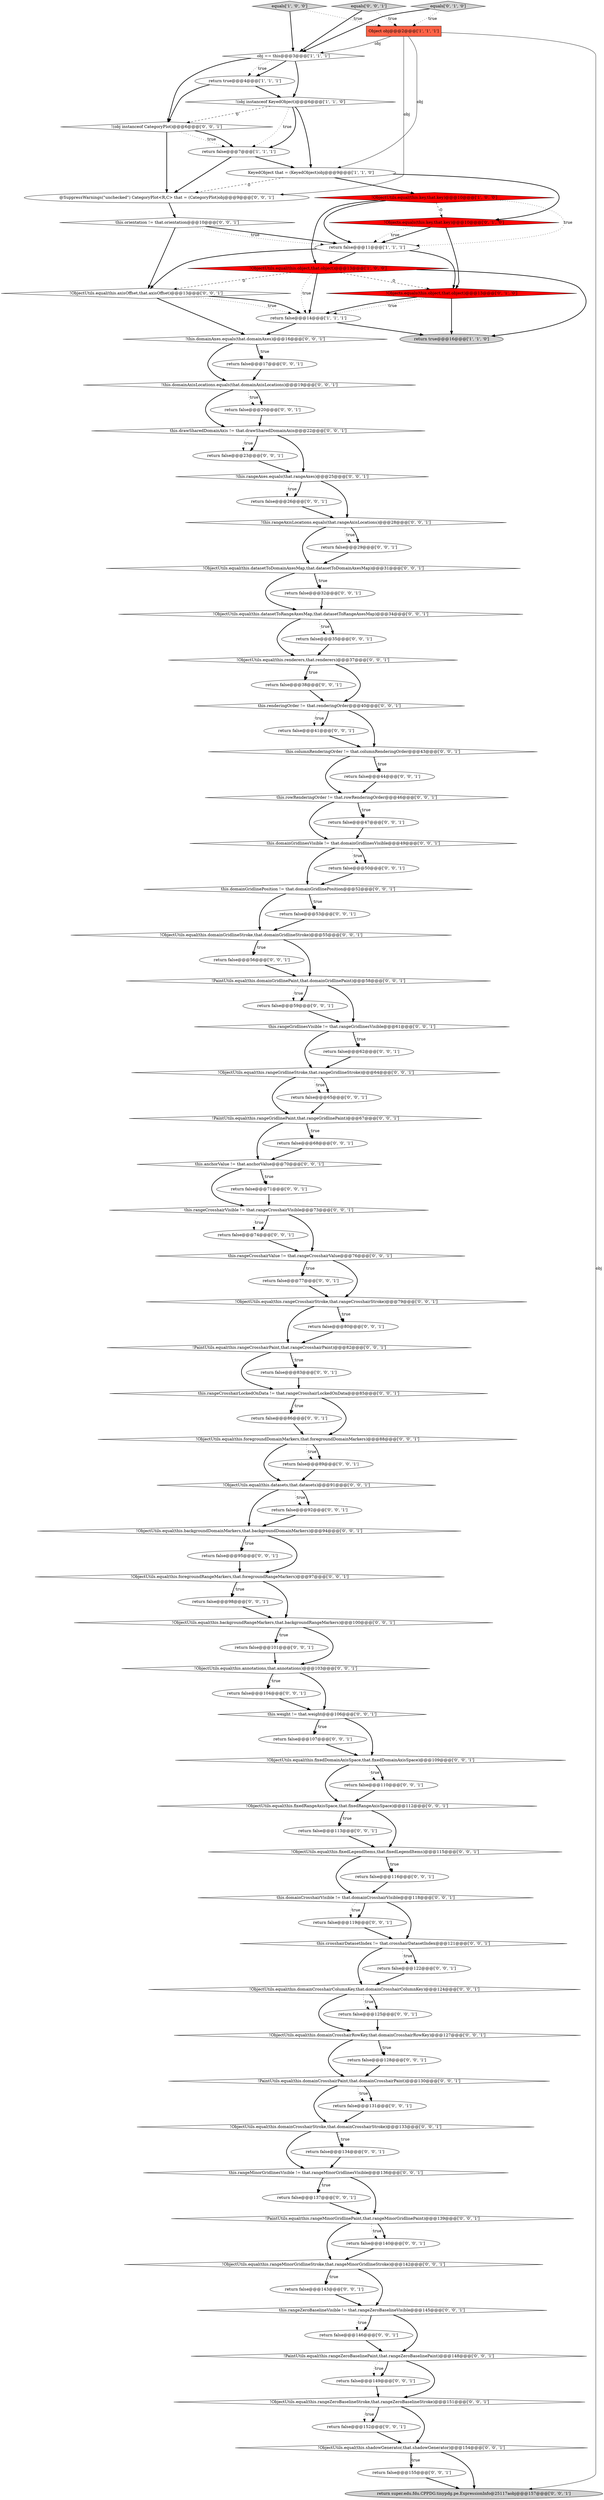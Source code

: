 digraph {
48 [style = filled, label = "return false@@@122@@@['0', '0', '1']", fillcolor = white, shape = ellipse image = "AAA0AAABBB3BBB"];
105 [style = filled, label = "return false@@@92@@@['0', '0', '1']", fillcolor = white, shape = ellipse image = "AAA0AAABBB3BBB"];
32 [style = filled, label = "return false@@@131@@@['0', '0', '1']", fillcolor = white, shape = ellipse image = "AAA0AAABBB3BBB"];
36 [style = filled, label = "this.weight != that.weight@@@106@@@['0', '0', '1']", fillcolor = white, shape = diamond image = "AAA0AAABBB3BBB"];
98 [style = filled, label = "this.rangeZeroBaselineVisible != that.rangeZeroBaselineVisible@@@145@@@['0', '0', '1']", fillcolor = white, shape = diamond image = "AAA0AAABBB3BBB"];
34 [style = filled, label = "return false@@@155@@@['0', '0', '1']", fillcolor = white, shape = ellipse image = "AAA0AAABBB3BBB"];
42 [style = filled, label = "return false@@@125@@@['0', '0', '1']", fillcolor = white, shape = ellipse image = "AAA0AAABBB3BBB"];
74 [style = filled, label = "return false@@@71@@@['0', '0', '1']", fillcolor = white, shape = ellipse image = "AAA0AAABBB3BBB"];
2 [style = filled, label = "!ObjectUtils.equal(this.key,that.key)@@@10@@@['1', '0', '0']", fillcolor = red, shape = diamond image = "AAA1AAABBB1BBB"];
104 [style = filled, label = "!ObjectUtils.equal(this.rangeZeroBaselineStroke,that.rangeZeroBaselineStroke)@@@151@@@['0', '0', '1']", fillcolor = white, shape = diamond image = "AAA0AAABBB3BBB"];
20 [style = filled, label = "!PaintUtils.equal(this.domainGridlinePaint,that.domainGridlinePaint)@@@58@@@['0', '0', '1']", fillcolor = white, shape = diamond image = "AAA0AAABBB3BBB"];
37 [style = filled, label = "!ObjectUtils.equal(this.shadowGenerator,that.shadowGenerator)@@@154@@@['0', '0', '1']", fillcolor = white, shape = diamond image = "AAA0AAABBB3BBB"];
50 [style = filled, label = "!ObjectUtils.equal(this.backgroundDomainMarkers,that.backgroundDomainMarkers)@@@94@@@['0', '0', '1']", fillcolor = white, shape = diamond image = "AAA0AAABBB3BBB"];
79 [style = filled, label = "!ObjectUtils.equal(this.fixedDomainAxisSpace,that.fixedDomainAxisSpace)@@@109@@@['0', '0', '1']", fillcolor = white, shape = diamond image = "AAA0AAABBB3BBB"];
7 [style = filled, label = "Object obj@@@2@@@['1', '1', '1']", fillcolor = tomato, shape = box image = "AAA0AAABBB1BBB"];
46 [style = filled, label = "return false@@@35@@@['0', '0', '1']", fillcolor = white, shape = ellipse image = "AAA0AAABBB3BBB"];
52 [style = filled, label = "return false@@@128@@@['0', '0', '1']", fillcolor = white, shape = ellipse image = "AAA0AAABBB3BBB"];
55 [style = filled, label = "!ObjectUtils.equal(this.domainCrosshairRowKey,that.domainCrosshairRowKey)@@@127@@@['0', '0', '1']", fillcolor = white, shape = diamond image = "AAA0AAABBB3BBB"];
88 [style = filled, label = "return false@@@56@@@['0', '0', '1']", fillcolor = white, shape = ellipse image = "AAA0AAABBB3BBB"];
112 [style = filled, label = "return false@@@20@@@['0', '0', '1']", fillcolor = white, shape = ellipse image = "AAA0AAABBB3BBB"];
1 [style = filled, label = "!ObjectUtils.equal(this.object,that.object)@@@13@@@['1', '0', '0']", fillcolor = red, shape = diamond image = "AAA1AAABBB1BBB"];
23 [style = filled, label = "!ObjectUtils.equal(this.domainCrosshairColumnKey,that.domainCrosshairColumnKey)@@@124@@@['0', '0', '1']", fillcolor = white, shape = diamond image = "AAA0AAABBB3BBB"];
56 [style = filled, label = "this.rangeCrosshairValue != that.rangeCrosshairValue@@@76@@@['0', '0', '1']", fillcolor = white, shape = diamond image = "AAA0AAABBB3BBB"];
12 [style = filled, label = "equals['0', '1', '0']", fillcolor = lightgray, shape = diamond image = "AAA0AAABBB2BBB"];
25 [style = filled, label = "!ObjectUtils.equal(this.rangeCrosshairStroke,that.rangeCrosshairStroke)@@@79@@@['0', '0', '1']", fillcolor = white, shape = diamond image = "AAA0AAABBB3BBB"];
22 [style = filled, label = "this.orientation != that.orientation@@@10@@@['0', '0', '1']", fillcolor = white, shape = diamond image = "AAA0AAABBB3BBB"];
102 [style = filled, label = "return false@@@140@@@['0', '0', '1']", fillcolor = white, shape = ellipse image = "AAA0AAABBB3BBB"];
113 [style = filled, label = "return false@@@110@@@['0', '0', '1']", fillcolor = white, shape = ellipse image = "AAA0AAABBB3BBB"];
4 [style = filled, label = "return false@@@14@@@['1', '1', '1']", fillcolor = white, shape = ellipse image = "AAA0AAABBB1BBB"];
15 [style = filled, label = "!this.domainAxes.equals(that.domainAxes)@@@16@@@['0', '0', '1']", fillcolor = white, shape = diamond image = "AAA0AAABBB3BBB"];
84 [style = filled, label = "return false@@@80@@@['0', '0', '1']", fillcolor = white, shape = ellipse image = "AAA0AAABBB3BBB"];
6 [style = filled, label = "return false@@@7@@@['1', '1', '1']", fillcolor = white, shape = ellipse image = "AAA0AAABBB1BBB"];
57 [style = filled, label = "@SuppressWarnings(\"unchecked\") CategoryPlot<R,C> that = (CategoryPlot)obj@@@9@@@['0', '0', '1']", fillcolor = white, shape = ellipse image = "AAA0AAABBB3BBB"];
72 [style = filled, label = "this.renderingOrder != that.renderingOrder@@@40@@@['0', '0', '1']", fillcolor = white, shape = diamond image = "AAA0AAABBB3BBB"];
96 [style = filled, label = "this.columnRenderingOrder != that.columnRenderingOrder@@@43@@@['0', '0', '1']", fillcolor = white, shape = diamond image = "AAA0AAABBB3BBB"];
18 [style = filled, label = "!PaintUtils.equal(this.rangeZeroBaselinePaint,that.rangeZeroBaselinePaint)@@@148@@@['0', '0', '1']", fillcolor = white, shape = diamond image = "AAA0AAABBB3BBB"];
65 [style = filled, label = "!ObjectUtils.equal(this.fixedLegendItems,that.fixedLegendItems)@@@115@@@['0', '0', '1']", fillcolor = white, shape = diamond image = "AAA0AAABBB3BBB"];
87 [style = filled, label = "return false@@@41@@@['0', '0', '1']", fillcolor = white, shape = ellipse image = "AAA0AAABBB3BBB"];
86 [style = filled, label = "return false@@@17@@@['0', '0', '1']", fillcolor = white, shape = ellipse image = "AAA0AAABBB3BBB"];
17 [style = filled, label = "!this.domainAxisLocations.equals(that.domainAxisLocations)@@@19@@@['0', '0', '1']", fillcolor = white, shape = diamond image = "AAA0AAABBB3BBB"];
111 [style = filled, label = "return false@@@83@@@['0', '0', '1']", fillcolor = white, shape = ellipse image = "AAA0AAABBB3BBB"];
11 [style = filled, label = "return true@@@16@@@['1', '1', '0']", fillcolor = lightgray, shape = ellipse image = "AAA0AAABBB1BBB"];
90 [style = filled, label = "!ObjectUtils.equal(this.annotations,that.annotations)@@@103@@@['0', '0', '1']", fillcolor = white, shape = diamond image = "AAA0AAABBB3BBB"];
77 [style = filled, label = "this.rangeGridlinesVisible != that.rangeGridlinesVisible@@@61@@@['0', '0', '1']", fillcolor = white, shape = diamond image = "AAA0AAABBB3BBB"];
13 [style = filled, label = "!Objects.equals(this.object,that.object)@@@13@@@['0', '1', '0']", fillcolor = red, shape = diamond image = "AAA1AAABBB2BBB"];
83 [style = filled, label = "return super.edu.fdu.CPPDG.tinypdg.pe.ExpressionInfo@25117aobj@@@157@@@['0', '0', '1']", fillcolor = lightgray, shape = ellipse image = "AAA0AAABBB3BBB"];
103 [style = filled, label = "return false@@@116@@@['0', '0', '1']", fillcolor = white, shape = ellipse image = "AAA0AAABBB3BBB"];
106 [style = filled, label = "return false@@@101@@@['0', '0', '1']", fillcolor = white, shape = ellipse image = "AAA0AAABBB3BBB"];
35 [style = filled, label = "return false@@@113@@@['0', '0', '1']", fillcolor = white, shape = ellipse image = "AAA0AAABBB3BBB"];
41 [style = filled, label = "return false@@@53@@@['0', '0', '1']", fillcolor = white, shape = ellipse image = "AAA0AAABBB3BBB"];
5 [style = filled, label = "equals['1', '0', '0']", fillcolor = lightgray, shape = diamond image = "AAA0AAABBB1BBB"];
100 [style = filled, label = "return false@@@50@@@['0', '0', '1']", fillcolor = white, shape = ellipse image = "AAA0AAABBB3BBB"];
0 [style = filled, label = "!(obj instanceof KeyedObject)@@@6@@@['1', '1', '0']", fillcolor = white, shape = diamond image = "AAA0AAABBB1BBB"];
44 [style = filled, label = "return false@@@134@@@['0', '0', '1']", fillcolor = white, shape = ellipse image = "AAA0AAABBB3BBB"];
10 [style = filled, label = "KeyedObject that = (KeyedObject)obj@@@9@@@['1', '1', '0']", fillcolor = white, shape = ellipse image = "AAA0AAABBB1BBB"];
51 [style = filled, label = "!ObjectUtils.equal(this.backgroundRangeMarkers,that.backgroundRangeMarkers)@@@100@@@['0', '0', '1']", fillcolor = white, shape = diamond image = "AAA0AAABBB3BBB"];
16 [style = filled, label = "return false@@@59@@@['0', '0', '1']", fillcolor = white, shape = ellipse image = "AAA0AAABBB3BBB"];
31 [style = filled, label = "!ObjectUtils.equal(this.domainGridlineStroke,that.domainGridlineStroke)@@@55@@@['0', '0', '1']", fillcolor = white, shape = diamond image = "AAA0AAABBB3BBB"];
29 [style = filled, label = "return false@@@68@@@['0', '0', '1']", fillcolor = white, shape = ellipse image = "AAA0AAABBB3BBB"];
39 [style = filled, label = "this.drawSharedDomainAxis != that.drawSharedDomainAxis@@@22@@@['0', '0', '1']", fillcolor = white, shape = diamond image = "AAA0AAABBB3BBB"];
67 [style = filled, label = "return false@@@89@@@['0', '0', '1']", fillcolor = white, shape = ellipse image = "AAA0AAABBB3BBB"];
58 [style = filled, label = "this.anchorValue != that.anchorValue@@@70@@@['0', '0', '1']", fillcolor = white, shape = diamond image = "AAA0AAABBB3BBB"];
30 [style = filled, label = "return false@@@74@@@['0', '0', '1']", fillcolor = white, shape = ellipse image = "AAA0AAABBB3BBB"];
78 [style = filled, label = "return false@@@149@@@['0', '0', '1']", fillcolor = white, shape = ellipse image = "AAA0AAABBB3BBB"];
53 [style = filled, label = "return false@@@47@@@['0', '0', '1']", fillcolor = white, shape = ellipse image = "AAA0AAABBB3BBB"];
73 [style = filled, label = "return false@@@98@@@['0', '0', '1']", fillcolor = white, shape = ellipse image = "AAA0AAABBB3BBB"];
80 [style = filled, label = "return false@@@77@@@['0', '0', '1']", fillcolor = white, shape = ellipse image = "AAA0AAABBB3BBB"];
8 [style = filled, label = "return true@@@4@@@['1', '1', '1']", fillcolor = white, shape = ellipse image = "AAA0AAABBB1BBB"];
101 [style = filled, label = "!ObjectUtils.equal(this.foregroundRangeMarkers,that.foregroundRangeMarkers)@@@97@@@['0', '0', '1']", fillcolor = white, shape = diamond image = "AAA0AAABBB3BBB"];
45 [style = filled, label = "return false@@@152@@@['0', '0', '1']", fillcolor = white, shape = ellipse image = "AAA0AAABBB3BBB"];
27 [style = filled, label = "!ObjectUtils.equal(this.datasets,that.datasets)@@@91@@@['0', '0', '1']", fillcolor = white, shape = diamond image = "AAA0AAABBB3BBB"];
33 [style = filled, label = "this.domainGridlinesVisible != that.domainGridlinesVisible@@@49@@@['0', '0', '1']", fillcolor = white, shape = diamond image = "AAA0AAABBB3BBB"];
110 [style = filled, label = "equals['0', '0', '1']", fillcolor = lightgray, shape = diamond image = "AAA0AAABBB3BBB"];
28 [style = filled, label = "!PaintUtils.equal(this.rangeMinorGridlinePaint,that.rangeMinorGridlinePaint)@@@139@@@['0', '0', '1']", fillcolor = white, shape = diamond image = "AAA0AAABBB3BBB"];
70 [style = filled, label = "!this.rangeAxisLocations.equals(that.rangeAxisLocations)@@@28@@@['0', '0', '1']", fillcolor = white, shape = diamond image = "AAA0AAABBB3BBB"];
40 [style = filled, label = "return false@@@44@@@['0', '0', '1']", fillcolor = white, shape = ellipse image = "AAA0AAABBB3BBB"];
92 [style = filled, label = "!PaintUtils.equal(this.rangeCrosshairPaint,that.rangeCrosshairPaint)@@@82@@@['0', '0', '1']", fillcolor = white, shape = diamond image = "AAA0AAABBB3BBB"];
69 [style = filled, label = "this.domainGridlinePosition != that.domainGridlinePosition@@@52@@@['0', '0', '1']", fillcolor = white, shape = diamond image = "AAA0AAABBB3BBB"];
64 [style = filled, label = "!ObjectUtils.equal(this.domainCrosshairStroke,that.domainCrosshairStroke)@@@133@@@['0', '0', '1']", fillcolor = white, shape = diamond image = "AAA0AAABBB3BBB"];
43 [style = filled, label = "return false@@@38@@@['0', '0', '1']", fillcolor = white, shape = ellipse image = "AAA0AAABBB3BBB"];
66 [style = filled, label = "!PaintUtils.equal(this.domainCrosshairPaint,that.domainCrosshairPaint)@@@130@@@['0', '0', '1']", fillcolor = white, shape = diamond image = "AAA0AAABBB3BBB"];
61 [style = filled, label = "this.rangeCrosshairVisible != that.rangeCrosshairVisible@@@73@@@['0', '0', '1']", fillcolor = white, shape = diamond image = "AAA0AAABBB3BBB"];
95 [style = filled, label = "return false@@@29@@@['0', '0', '1']", fillcolor = white, shape = ellipse image = "AAA0AAABBB3BBB"];
68 [style = filled, label = "return false@@@32@@@['0', '0', '1']", fillcolor = white, shape = ellipse image = "AAA0AAABBB3BBB"];
75 [style = filled, label = "!ObjectUtils.equal(this.foregroundDomainMarkers,that.foregroundDomainMarkers)@@@88@@@['0', '0', '1']", fillcolor = white, shape = diamond image = "AAA0AAABBB3BBB"];
26 [style = filled, label = "return false@@@137@@@['0', '0', '1']", fillcolor = white, shape = ellipse image = "AAA0AAABBB3BBB"];
47 [style = filled, label = "return false@@@65@@@['0', '0', '1']", fillcolor = white, shape = ellipse image = "AAA0AAABBB3BBB"];
85 [style = filled, label = "this.rangeMinorGridlinesVisible != that.rangeMinorGridlinesVisible@@@136@@@['0', '0', '1']", fillcolor = white, shape = diamond image = "AAA0AAABBB3BBB"];
59 [style = filled, label = "return false@@@62@@@['0', '0', '1']", fillcolor = white, shape = ellipse image = "AAA0AAABBB3BBB"];
91 [style = filled, label = "this.domainCrosshairVisible != that.domainCrosshairVisible@@@118@@@['0', '0', '1']", fillcolor = white, shape = diamond image = "AAA0AAABBB3BBB"];
107 [style = filled, label = "return false@@@143@@@['0', '0', '1']", fillcolor = white, shape = ellipse image = "AAA0AAABBB3BBB"];
109 [style = filled, label = "return false@@@95@@@['0', '0', '1']", fillcolor = white, shape = ellipse image = "AAA0AAABBB3BBB"];
108 [style = filled, label = "!ObjectUtils.equal(this.rangeGridlineStroke,that.rangeGridlineStroke)@@@64@@@['0', '0', '1']", fillcolor = white, shape = diamond image = "AAA0AAABBB3BBB"];
19 [style = filled, label = "this.crosshairDatasetIndex != that.crosshairDatasetIndex@@@121@@@['0', '0', '1']", fillcolor = white, shape = diamond image = "AAA0AAABBB3BBB"];
71 [style = filled, label = "!ObjectUtils.equal(this.datasetToRangeAxesMap,that.datasetToRangeAxesMap)@@@34@@@['0', '0', '1']", fillcolor = white, shape = diamond image = "AAA0AAABBB3BBB"];
62 [style = filled, label = "this.rowRenderingOrder != that.rowRenderingOrder@@@46@@@['0', '0', '1']", fillcolor = white, shape = diamond image = "AAA0AAABBB3BBB"];
76 [style = filled, label = "!PaintUtils.equal(this.rangeGridlinePaint,that.rangeGridlinePaint)@@@67@@@['0', '0', '1']", fillcolor = white, shape = diamond image = "AAA0AAABBB3BBB"];
49 [style = filled, label = "return false@@@86@@@['0', '0', '1']", fillcolor = white, shape = ellipse image = "AAA0AAABBB3BBB"];
99 [style = filled, label = "!ObjectUtils.equal(this.axisOffset,that.axisOffset)@@@13@@@['0', '0', '1']", fillcolor = white, shape = diamond image = "AAA0AAABBB3BBB"];
82 [style = filled, label = "return false@@@146@@@['0', '0', '1']", fillcolor = white, shape = ellipse image = "AAA0AAABBB3BBB"];
114 [style = filled, label = "return false@@@119@@@['0', '0', '1']", fillcolor = white, shape = ellipse image = "AAA0AAABBB3BBB"];
21 [style = filled, label = "!this.rangeAxes.equals(that.rangeAxes)@@@25@@@['0', '0', '1']", fillcolor = white, shape = diamond image = "AAA0AAABBB3BBB"];
93 [style = filled, label = "!ObjectUtils.equal(this.datasetToDomainAxesMap,that.datasetToDomainAxesMap)@@@31@@@['0', '0', '1']", fillcolor = white, shape = diamond image = "AAA0AAABBB3BBB"];
3 [style = filled, label = "obj == this@@@3@@@['1', '1', '1']", fillcolor = white, shape = diamond image = "AAA0AAABBB1BBB"];
81 [style = filled, label = "!ObjectUtils.equal(this.renderers,that.renderers)@@@37@@@['0', '0', '1']", fillcolor = white, shape = diamond image = "AAA0AAABBB3BBB"];
63 [style = filled, label = "return false@@@104@@@['0', '0', '1']", fillcolor = white, shape = ellipse image = "AAA0AAABBB3BBB"];
54 [style = filled, label = "return false@@@23@@@['0', '0', '1']", fillcolor = white, shape = ellipse image = "AAA0AAABBB3BBB"];
97 [style = filled, label = "this.rangeCrosshairLockedOnData != that.rangeCrosshairLockedOnData@@@85@@@['0', '0', '1']", fillcolor = white, shape = diamond image = "AAA0AAABBB3BBB"];
38 [style = filled, label = "return false@@@107@@@['0', '0', '1']", fillcolor = white, shape = ellipse image = "AAA0AAABBB3BBB"];
94 [style = filled, label = "!(obj instanceof CategoryPlot)@@@6@@@['0', '0', '1']", fillcolor = white, shape = diamond image = "AAA0AAABBB3BBB"];
9 [style = filled, label = "return false@@@11@@@['1', '1', '1']", fillcolor = white, shape = ellipse image = "AAA0AAABBB1BBB"];
24 [style = filled, label = "return false@@@26@@@['0', '0', '1']", fillcolor = white, shape = ellipse image = "AAA0AAABBB3BBB"];
14 [style = filled, label = "!Objects.equals(this.key,that.key)@@@10@@@['0', '1', '0']", fillcolor = red, shape = diamond image = "AAA1AAABBB2BBB"];
60 [style = filled, label = "!ObjectUtils.equal(this.fixedRangeAxisSpace,that.fixedRangeAxisSpace)@@@112@@@['0', '0', '1']", fillcolor = white, shape = diamond image = "AAA0AAABBB3BBB"];
89 [style = filled, label = "!ObjectUtils.equal(this.rangeMinorGridlineStroke,that.rangeMinorGridlineStroke)@@@142@@@['0', '0', '1']", fillcolor = white, shape = diamond image = "AAA0AAABBB3BBB"];
5->3 [style = bold, label=""];
6->57 [style = bold, label=""];
44->85 [style = bold, label=""];
112->39 [style = bold, label=""];
80->25 [style = bold, label=""];
61->56 [style = bold, label=""];
61->30 [style = bold, label=""];
75->67 [style = dotted, label="true"];
4->15 [style = bold, label=""];
17->112 [style = dotted, label="true"];
61->30 [style = dotted, label="true"];
39->54 [style = bold, label=""];
21->24 [style = bold, label=""];
114->19 [style = bold, label=""];
0->6 [style = dotted, label="true"];
60->35 [style = dotted, label="true"];
7->83 [style = solid, label="obj"];
88->20 [style = bold, label=""];
36->38 [style = dotted, label="true"];
63->36 [style = bold, label=""];
36->79 [style = bold, label=""];
59->108 [style = bold, label=""];
111->97 [style = bold, label=""];
8->0 [style = bold, label=""];
70->93 [style = bold, label=""];
15->17 [style = bold, label=""];
47->76 [style = bold, label=""];
70->95 [style = dotted, label="true"];
20->16 [style = bold, label=""];
94->6 [style = dotted, label="true"];
21->24 [style = dotted, label="true"];
62->53 [style = bold, label=""];
9->99 [style = bold, label=""];
100->69 [style = bold, label=""];
2->14 [style = dashed, label="0"];
81->43 [style = dotted, label="true"];
65->103 [style = bold, label=""];
66->64 [style = bold, label=""];
28->89 [style = bold, label=""];
110->3 [style = bold, label=""];
15->86 [style = bold, label=""];
91->114 [style = bold, label=""];
82->18 [style = bold, label=""];
101->73 [style = dotted, label="true"];
60->65 [style = bold, label=""];
14->9 [style = bold, label=""];
97->49 [style = dotted, label="true"];
26->28 [style = bold, label=""];
31->88 [style = dotted, label="true"];
92->97 [style = bold, label=""];
31->20 [style = bold, label=""];
84->92 [style = bold, label=""];
77->59 [style = bold, label=""];
13->4 [style = dotted, label="true"];
86->17 [style = bold, label=""];
65->91 [style = bold, label=""];
62->53 [style = dotted, label="true"];
67->27 [style = bold, label=""];
51->90 [style = bold, label=""];
1->4 [style = bold, label=""];
0->94 [style = dashed, label="0"];
40->62 [style = bold, label=""];
98->82 [style = bold, label=""];
98->18 [style = bold, label=""];
18->78 [style = bold, label=""];
77->59 [style = dotted, label="true"];
38->79 [style = bold, label=""];
10->14 [style = bold, label=""];
108->47 [style = dotted, label="true"];
91->19 [style = bold, label=""];
37->83 [style = bold, label=""];
90->63 [style = dotted, label="true"];
22->9 [style = bold, label=""];
103->91 [style = bold, label=""];
1->4 [style = dotted, label="true"];
2->9 [style = bold, label=""];
23->42 [style = dotted, label="true"];
25->92 [style = bold, label=""];
56->25 [style = bold, label=""];
15->86 [style = dotted, label="true"];
64->85 [style = bold, label=""];
13->11 [style = bold, label=""];
69->31 [style = bold, label=""];
27->105 [style = dotted, label="true"];
3->0 [style = bold, label=""];
1->11 [style = bold, label=""];
33->100 [style = dotted, label="true"];
71->46 [style = dotted, label="true"];
71->46 [style = bold, label=""];
81->43 [style = bold, label=""];
25->84 [style = bold, label=""];
101->51 [style = bold, label=""];
95->93 [style = bold, label=""];
5->7 [style = dotted, label="true"];
34->83 [style = bold, label=""];
17->39 [style = bold, label=""];
33->100 [style = bold, label=""];
53->33 [style = bold, label=""];
7->10 [style = solid, label="obj"];
28->102 [style = dotted, label="true"];
113->60 [style = bold, label=""];
10->2 [style = bold, label=""];
74->61 [style = bold, label=""];
97->49 [style = bold, label=""];
62->33 [style = bold, label=""];
22->9 [style = dotted, label="true"];
98->82 [style = dotted, label="true"];
12->7 [style = dotted, label="true"];
9->1 [style = bold, label=""];
72->96 [style = bold, label=""];
3->94 [style = bold, label=""];
50->101 [style = bold, label=""];
79->60 [style = bold, label=""];
55->66 [style = bold, label=""];
70->95 [style = bold, label=""];
108->76 [style = bold, label=""];
32->64 [style = bold, label=""];
51->106 [style = dotted, label="true"];
96->62 [style = bold, label=""];
104->45 [style = bold, label=""];
10->57 [style = dashed, label="0"];
64->44 [style = bold, label=""];
58->61 [style = bold, label=""];
71->81 [style = bold, label=""];
89->98 [style = bold, label=""];
2->1 [style = bold, label=""];
93->71 [style = bold, label=""];
85->26 [style = dotted, label="true"];
104->45 [style = dotted, label="true"];
73->51 [style = bold, label=""];
52->66 [style = bold, label=""];
24->70 [style = bold, label=""];
1->99 [style = dashed, label="0"];
51->106 [style = bold, label=""];
56->80 [style = dotted, label="true"];
43->72 [style = bold, label=""];
42->55 [style = bold, label=""];
27->105 [style = bold, label=""];
90->63 [style = bold, label=""];
50->109 [style = dotted, label="true"];
76->29 [style = bold, label=""];
72->87 [style = bold, label=""];
23->42 [style = bold, label=""];
69->41 [style = bold, label=""];
39->21 [style = bold, label=""];
16->77 [style = bold, label=""];
69->41 [style = dotted, label="true"];
48->23 [style = bold, label=""];
2->9 [style = dotted, label="true"];
104->37 [style = bold, label=""];
64->44 [style = dotted, label="true"];
90->36 [style = bold, label=""];
7->57 [style = solid, label="obj"];
58->74 [style = bold, label=""];
3->8 [style = bold, label=""];
6->10 [style = bold, label=""];
77->108 [style = bold, label=""];
92->111 [style = bold, label=""];
50->109 [style = bold, label=""];
99->4 [style = dotted, label="true"];
56->80 [style = bold, label=""];
78->104 [style = bold, label=""];
33->69 [style = bold, label=""];
54->21 [style = bold, label=""];
79->113 [style = dotted, label="true"];
49->75 [style = bold, label=""];
41->31 [style = bold, label=""];
12->3 [style = bold, label=""];
58->74 [style = dotted, label="true"];
37->34 [style = dotted, label="true"];
14->13 [style = bold, label=""];
105->50 [style = bold, label=""];
55->52 [style = bold, label=""];
94->57 [style = bold, label=""];
99->15 [style = bold, label=""];
85->26 [style = bold, label=""];
31->88 [style = bold, label=""];
75->67 [style = bold, label=""];
109->101 [style = bold, label=""];
18->104 [style = bold, label=""];
39->54 [style = dotted, label="true"];
22->99 [style = bold, label=""];
25->84 [style = dotted, label="true"];
99->4 [style = bold, label=""];
28->102 [style = bold, label=""];
65->103 [style = dotted, label="true"];
19->48 [style = dotted, label="true"];
19->48 [style = bold, label=""];
96->40 [style = bold, label=""];
87->96 [style = bold, label=""];
0->6 [style = bold, label=""];
89->107 [style = dotted, label="true"];
89->107 [style = bold, label=""];
29->58 [style = bold, label=""];
91->114 [style = dotted, label="true"];
66->32 [style = dotted, label="true"];
46->81 [style = bold, label=""];
79->113 [style = bold, label=""];
92->111 [style = dotted, label="true"];
93->68 [style = bold, label=""];
107->98 [style = bold, label=""];
21->70 [style = bold, label=""];
108->47 [style = bold, label=""];
106->90 [style = bold, label=""];
55->52 [style = dotted, label="true"];
8->94 [style = bold, label=""];
1->13 [style = dashed, label="0"];
7->3 [style = solid, label="obj"];
93->68 [style = dotted, label="true"];
18->78 [style = dotted, label="true"];
72->87 [style = dotted, label="true"];
60->35 [style = bold, label=""];
0->10 [style = bold, label=""];
76->29 [style = dotted, label="true"];
35->65 [style = bold, label=""];
102->89 [style = bold, label=""];
81->72 [style = bold, label=""];
110->7 [style = dotted, label="true"];
97->75 [style = bold, label=""];
68->71 [style = bold, label=""];
19->23 [style = bold, label=""];
17->112 [style = bold, label=""];
27->50 [style = bold, label=""];
37->34 [style = bold, label=""];
96->40 [style = dotted, label="true"];
94->6 [style = bold, label=""];
30->56 [style = bold, label=""];
101->73 [style = bold, label=""];
85->28 [style = bold, label=""];
14->9 [style = dotted, label="true"];
36->38 [style = bold, label=""];
57->22 [style = bold, label=""];
76->58 [style = bold, label=""];
45->37 [style = bold, label=""];
4->11 [style = bold, label=""];
3->8 [style = dotted, label="true"];
75->27 [style = bold, label=""];
66->32 [style = bold, label=""];
20->77 [style = bold, label=""];
20->16 [style = dotted, label="true"];
23->55 [style = bold, label=""];
9->13 [style = bold, label=""];
13->4 [style = bold, label=""];
}
